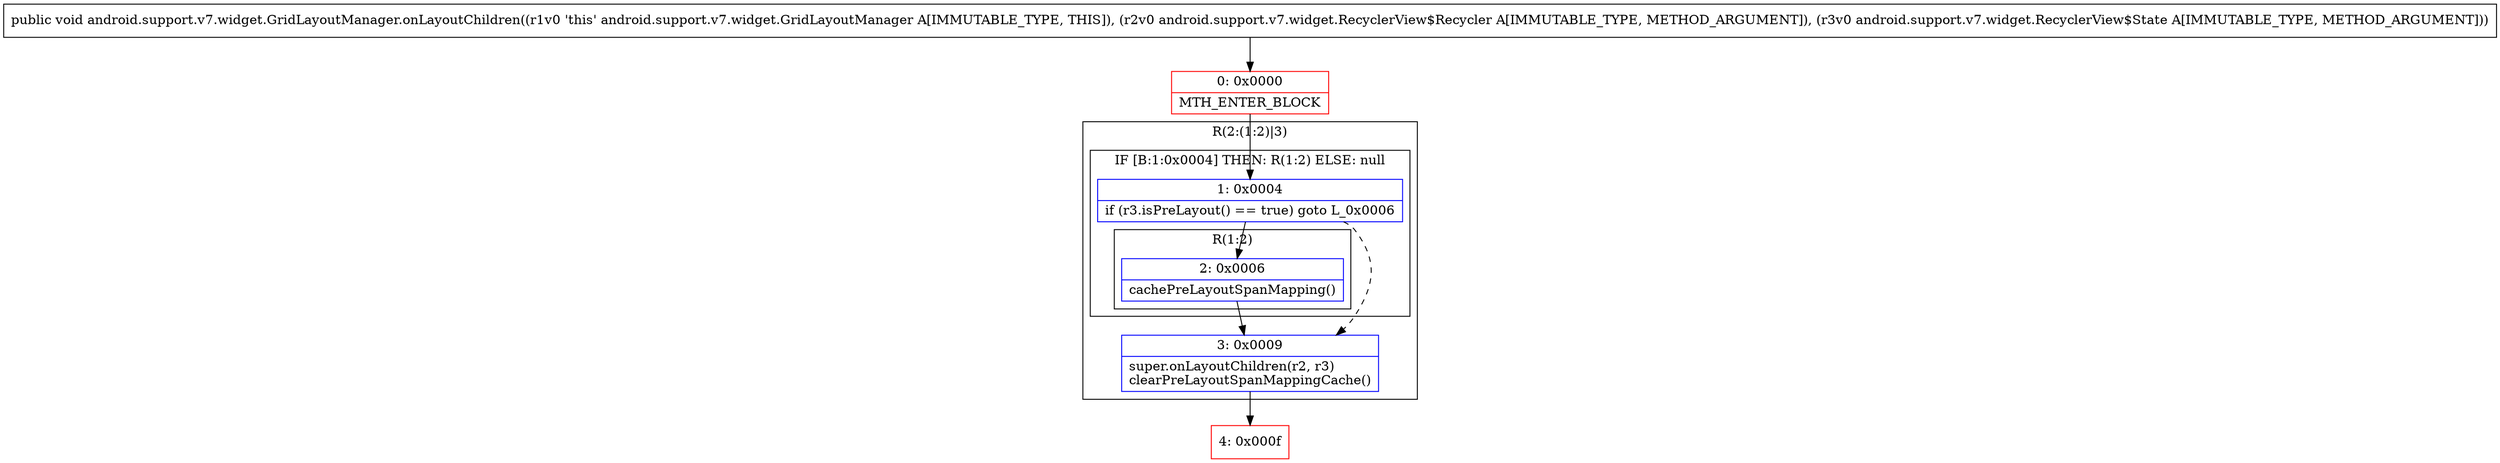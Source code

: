 digraph "CFG forandroid.support.v7.widget.GridLayoutManager.onLayoutChildren(Landroid\/support\/v7\/widget\/RecyclerView$Recycler;Landroid\/support\/v7\/widget\/RecyclerView$State;)V" {
subgraph cluster_Region_1723823499 {
label = "R(2:(1:2)|3)";
node [shape=record,color=blue];
subgraph cluster_IfRegion_1205501715 {
label = "IF [B:1:0x0004] THEN: R(1:2) ELSE: null";
node [shape=record,color=blue];
Node_1 [shape=record,label="{1\:\ 0x0004|if (r3.isPreLayout() == true) goto L_0x0006\l}"];
subgraph cluster_Region_788161500 {
label = "R(1:2)";
node [shape=record,color=blue];
Node_2 [shape=record,label="{2\:\ 0x0006|cachePreLayoutSpanMapping()\l}"];
}
}
Node_3 [shape=record,label="{3\:\ 0x0009|super.onLayoutChildren(r2, r3)\lclearPreLayoutSpanMappingCache()\l}"];
}
Node_0 [shape=record,color=red,label="{0\:\ 0x0000|MTH_ENTER_BLOCK\l}"];
Node_4 [shape=record,color=red,label="{4\:\ 0x000f}"];
MethodNode[shape=record,label="{public void android.support.v7.widget.GridLayoutManager.onLayoutChildren((r1v0 'this' android.support.v7.widget.GridLayoutManager A[IMMUTABLE_TYPE, THIS]), (r2v0 android.support.v7.widget.RecyclerView$Recycler A[IMMUTABLE_TYPE, METHOD_ARGUMENT]), (r3v0 android.support.v7.widget.RecyclerView$State A[IMMUTABLE_TYPE, METHOD_ARGUMENT])) }"];
MethodNode -> Node_0;
Node_1 -> Node_2;
Node_1 -> Node_3[style=dashed];
Node_2 -> Node_3;
Node_3 -> Node_4;
Node_0 -> Node_1;
}

